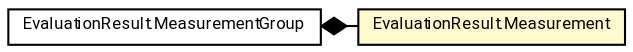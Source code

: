 #!/usr/local/bin/dot
#
# Class diagram 
# Generated by UMLGraph version R5_7_2-60-g0e99a6 (http://www.spinellis.gr/umlgraph/)
#

digraph G {
	graph [fontnames="svg"]
	edge [fontname="Roboto",fontsize=7,labelfontname="Roboto",labelfontsize=7,color="black"];
	node [fontname="Roboto",fontcolor="black",fontsize=8,shape=plaintext,margin=0,width=0,height=0];
	nodesep=0.15;
	ranksep=0.25;
	rankdir=LR;
	// de.lmu.ifi.dbs.elki.result.EvaluationResult.MeasurementGroup
	c4041722 [label=<<table title="de.lmu.ifi.dbs.elki.result.EvaluationResult.MeasurementGroup" border="0" cellborder="1" cellspacing="0" cellpadding="2" href="EvaluationResult.MeasurementGroup.html" target="_parent">
		<tr><td><table border="0" cellspacing="0" cellpadding="1">
		<tr><td align="center" balign="center"> <font face="Roboto">EvaluationResult.MeasurementGroup</font> </td></tr>
		</table></td></tr>
		</table>>, URL="EvaluationResult.MeasurementGroup.html"];
	// de.lmu.ifi.dbs.elki.result.EvaluationResult.Measurement
	c4041723 [label=<<table title="de.lmu.ifi.dbs.elki.result.EvaluationResult.Measurement" border="0" cellborder="1" cellspacing="0" cellpadding="2" bgcolor="lemonChiffon" href="EvaluationResult.Measurement.html" target="_parent">
		<tr><td><table border="0" cellspacing="0" cellpadding="1">
		<tr><td align="center" balign="center"> <font face="Roboto">EvaluationResult.Measurement</font> </td></tr>
		</table></td></tr>
		</table>>, URL="EvaluationResult.Measurement.html"];
	// de.lmu.ifi.dbs.elki.result.EvaluationResult.MeasurementGroup composed de.lmu.ifi.dbs.elki.result.EvaluationResult.Measurement
	c4041722 -> c4041723 [arrowhead=none,arrowtail=diamond,dir=back,weight=6];
}


